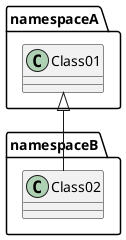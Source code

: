 @startuml
skinparam classAttributeIconSize 0

' class Dummy {
'     String data
'     void methods()  
' }

' class Flight {
'     +flightNumber: Integer
'     -departureTime: Data
    
'     # hahah(): void
' }

' ' 泛化 空心三角形+实线
' Class01 <|-- Class02
' ' 实现 空心三角形+虚线
' Class03 <|.. Class04
' ' 组合 实心菱形+实线
' Class05 *-- Class06
' ' 聚合 空心菱形+实线
' Class07 o-- Class08
' ' 关联 箭头+实线
' Class09 <-- Class10
' ' 依赖 箭头+虚线
' Class11 <.. Class12

namespaceA.Class01 <|-- namespaceB.Class02

@enduml